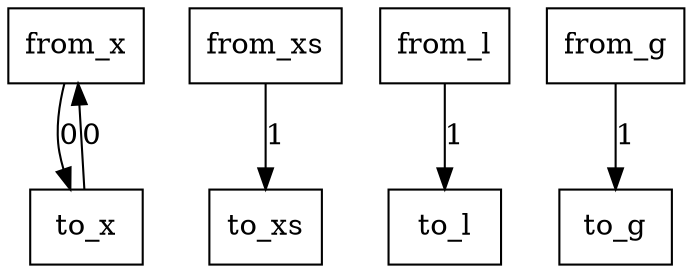 digraph {
    graph [rankdir=TB
          ,bgcolor=transparent];
    node [shape=box
         ,fillcolor=white
         ,style=filled];
    0 [label=<from_x>];
    1 [label=<from_xs>];
    2 [label=<from_l>];
    3 [label=<from_g>];
    4 [label=<to_x>];
    5 [label=<to_xs>];
    6 [label=<to_l>];
    7 [label=<to_g>];
    0 -> 4 [label=0];
    1 -> 5 [label=1];
    2 -> 6 [label=1];
    3 -> 7 [label=1];
    4 -> 0 [label=0];
}